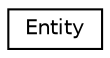 digraph "Graphical Class Hierarchy"
{
  edge [fontname="Helvetica",fontsize="10",labelfontname="Helvetica",labelfontsize="10"];
  node [fontname="Helvetica",fontsize="10",shape=record];
  rankdir="LR";
  Node1 [label="Entity",height=0.2,width=0.4,color="black", fillcolor="white", style="filled",URL="$class_entity.html"];
}
